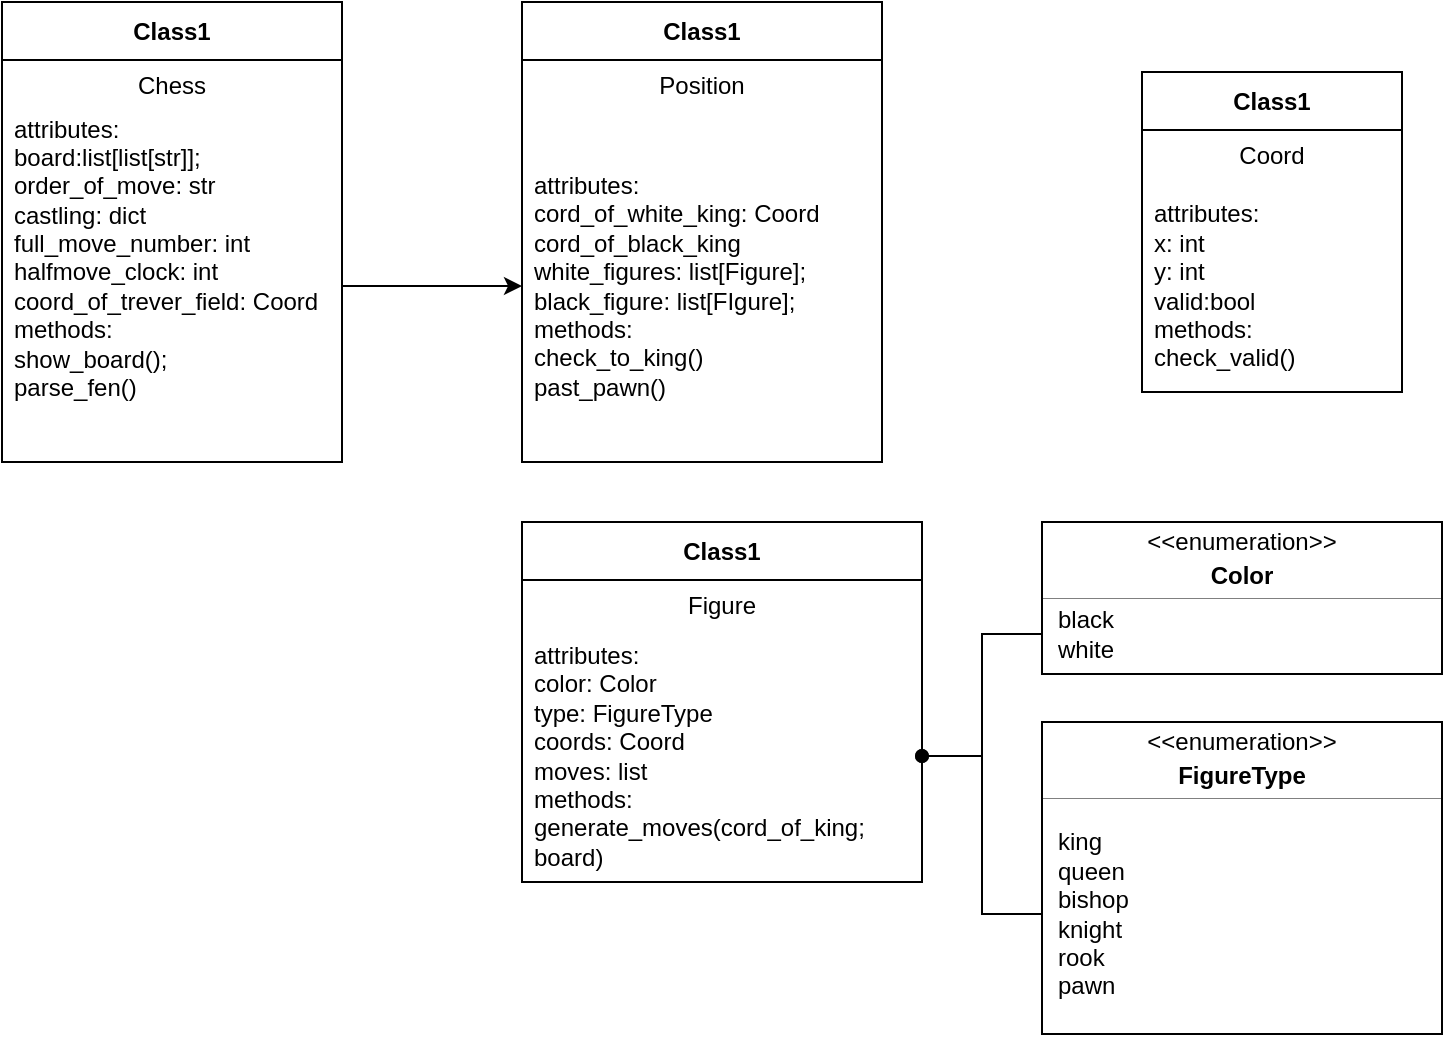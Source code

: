 <mxfile version="28.0.3">
  <diagram name="Страница — 1" id="PBBf1oyh2X9KV8ekjaOp">
    <mxGraphModel dx="1042" dy="572" grid="1" gridSize="10" guides="1" tooltips="1" connect="1" arrows="1" fold="1" page="1" pageScale="1" pageWidth="827" pageHeight="1169" math="0" shadow="0">
      <root>
        <mxCell id="0" />
        <mxCell id="1" parent="0" />
        <mxCell id="Oz1fcivlLv0g8rnI_hOn-1" value="Class1" style="swimlane;fontStyle=1;align=center;verticalAlign=middle;childLayout=stackLayout;horizontal=1;startSize=29;horizontalStack=0;resizeParent=1;resizeParentMax=0;resizeLast=0;collapsible=0;marginBottom=0;html=1;whiteSpace=wrap;" parent="1" vertex="1">
          <mxGeometry x="10" y="30" width="170" height="230" as="geometry" />
        </mxCell>
        <mxCell id="Oz1fcivlLv0g8rnI_hOn-2" value="Chess" style="text;html=1;strokeColor=none;fillColor=none;align=center;verticalAlign=middle;spacingLeft=4;spacingRight=4;overflow=hidden;rotatable=0;points=[[0,0.5],[1,0.5]];portConstraint=eastwest;whiteSpace=wrap;" parent="Oz1fcivlLv0g8rnI_hOn-1" vertex="1">
          <mxGeometry y="29" width="170" height="25" as="geometry" />
        </mxCell>
        <mxCell id="Oz1fcivlLv0g8rnI_hOn-3" value="attributes:&lt;div&gt;board:list[list[str]];&lt;/div&gt;&lt;div&gt;order_of_move: str&lt;/div&gt;&lt;div&gt;castling: dict&lt;/div&gt;&lt;div&gt;full_move_number: int&lt;/div&gt;&lt;div&gt;halfmove_clock: int&lt;/div&gt;&lt;div&gt;coord_of_trever_field: Coord&lt;/div&gt;&lt;div&gt;&lt;div&gt;methods:&lt;/div&gt;&lt;div&gt;show_board();&lt;/div&gt;&lt;/div&gt;&lt;div&gt;parse_fen()&lt;/div&gt;&lt;div&gt;&lt;br&gt;&lt;/div&gt;&lt;div&gt;&lt;br&gt;&lt;/div&gt;&lt;div&gt;&lt;br&gt;&lt;/div&gt;&lt;div&gt;&lt;br&gt;&lt;/div&gt;" style="text;html=1;strokeColor=none;fillColor=none;align=left;verticalAlign=middle;spacingLeft=4;spacingRight=4;overflow=hidden;rotatable=0;points=[[0,0.5],[1,0.5]];portConstraint=eastwest;whiteSpace=wrap;" parent="Oz1fcivlLv0g8rnI_hOn-1" vertex="1">
          <mxGeometry y="54" width="170" height="176" as="geometry" />
        </mxCell>
        <mxCell id="Oz1fcivlLv0g8rnI_hOn-4" value="Class1" style="swimlane;fontStyle=1;align=center;verticalAlign=middle;childLayout=stackLayout;horizontal=1;startSize=29;horizontalStack=0;resizeParent=1;resizeParentMax=0;resizeLast=0;collapsible=0;marginBottom=0;html=1;whiteSpace=wrap;" parent="1" vertex="1">
          <mxGeometry x="270" y="290" width="200" height="180" as="geometry" />
        </mxCell>
        <mxCell id="Oz1fcivlLv0g8rnI_hOn-5" value="Figure" style="text;html=1;strokeColor=none;fillColor=none;align=center;verticalAlign=middle;spacingLeft=4;spacingRight=4;overflow=hidden;rotatable=0;points=[[0,0.5],[1,0.5]];portConstraint=eastwest;whiteSpace=wrap;" parent="Oz1fcivlLv0g8rnI_hOn-4" vertex="1">
          <mxGeometry y="29" width="200" height="25" as="geometry" />
        </mxCell>
        <mxCell id="Oz1fcivlLv0g8rnI_hOn-6" value="attributes:&lt;div&gt;color: Color&lt;/div&gt;&lt;div&gt;type: FigureType&lt;/div&gt;&lt;div&gt;coords: Coord&lt;/div&gt;&lt;div&gt;moves: list&lt;/div&gt;&lt;div&gt;methods:&lt;/div&gt;&lt;div&gt;generate_moves(cord_of_king; board)&lt;/div&gt;" style="text;html=1;strokeColor=none;fillColor=none;align=left;verticalAlign=middle;spacingLeft=4;spacingRight=4;overflow=hidden;rotatable=0;points=[[0,0.5],[1,0.5]];portConstraint=eastwest;whiteSpace=wrap;" parent="Oz1fcivlLv0g8rnI_hOn-4" vertex="1">
          <mxGeometry y="54" width="200" height="126" as="geometry" />
        </mxCell>
        <mxCell id="Oz1fcivlLv0g8rnI_hOn-7" value="Class1" style="swimlane;fontStyle=1;align=center;verticalAlign=middle;childLayout=stackLayout;horizontal=1;startSize=29;horizontalStack=0;resizeParent=1;resizeParentMax=0;resizeLast=0;collapsible=0;marginBottom=0;html=1;whiteSpace=wrap;" parent="1" vertex="1">
          <mxGeometry x="270" y="30" width="180" height="230" as="geometry" />
        </mxCell>
        <mxCell id="Oz1fcivlLv0g8rnI_hOn-8" value="Position" style="text;html=1;strokeColor=none;fillColor=none;align=center;verticalAlign=middle;spacingLeft=4;spacingRight=4;overflow=hidden;rotatable=0;points=[[0,0.5],[1,0.5]];portConstraint=eastwest;whiteSpace=wrap;" parent="Oz1fcivlLv0g8rnI_hOn-7" vertex="1">
          <mxGeometry y="29" width="180" height="25" as="geometry" />
        </mxCell>
        <mxCell id="Oz1fcivlLv0g8rnI_hOn-9" value="attributes:&lt;div&gt;cord_of_white_king: Coord&lt;/div&gt;&lt;div&gt;cord_of_black_king&lt;/div&gt;&lt;div&gt;white_figures: list[Figure];&lt;/div&gt;&lt;div&gt;black_figure: list[FIgure];&lt;br&gt;&lt;div&gt;methods:&lt;/div&gt;&lt;/div&gt;&lt;div&gt;check_to_king()&lt;/div&gt;&lt;div&gt;past_pawn()&lt;/div&gt;" style="text;html=1;strokeColor=none;fillColor=none;align=left;verticalAlign=middle;spacingLeft=4;spacingRight=4;overflow=hidden;rotatable=0;points=[[0,0.5],[1,0.5]];portConstraint=eastwest;whiteSpace=wrap;" parent="Oz1fcivlLv0g8rnI_hOn-7" vertex="1">
          <mxGeometry y="54" width="180" height="176" as="geometry" />
        </mxCell>
        <mxCell id="Oz1fcivlLv0g8rnI_hOn-10" value="Class1" style="swimlane;fontStyle=1;align=center;verticalAlign=middle;childLayout=stackLayout;horizontal=1;startSize=29;horizontalStack=0;resizeParent=1;resizeParentMax=0;resizeLast=0;collapsible=0;marginBottom=0;html=1;whiteSpace=wrap;" parent="1" vertex="1">
          <mxGeometry x="580" y="65" width="130" height="160" as="geometry" />
        </mxCell>
        <mxCell id="Oz1fcivlLv0g8rnI_hOn-11" value="Coord" style="text;html=1;strokeColor=none;fillColor=none;align=center;verticalAlign=middle;spacingLeft=4;spacingRight=4;overflow=hidden;rotatable=0;points=[[0,0.5],[1,0.5]];portConstraint=eastwest;whiteSpace=wrap;" parent="Oz1fcivlLv0g8rnI_hOn-10" vertex="1">
          <mxGeometry y="29" width="130" height="25" as="geometry" />
        </mxCell>
        <mxCell id="Oz1fcivlLv0g8rnI_hOn-12" value="attributes:&lt;div&gt;x: int&lt;/div&gt;&lt;div&gt;y: int&lt;/div&gt;&lt;div&gt;valid:bool&lt;/div&gt;&lt;div&gt;methods:&lt;/div&gt;&lt;div&gt;check_valid()&lt;/div&gt;" style="text;html=1;strokeColor=none;fillColor=none;align=left;verticalAlign=middle;spacingLeft=4;spacingRight=4;overflow=hidden;rotatable=0;points=[[0,0.5],[1,0.5]];portConstraint=eastwest;whiteSpace=wrap;" parent="Oz1fcivlLv0g8rnI_hOn-10" vertex="1">
          <mxGeometry y="54" width="130" height="106" as="geometry" />
        </mxCell>
        <mxCell id="Oz1fcivlLv0g8rnI_hOn-18" value="" style="fontStyle=1;align=center;verticalAlign=middle;childLayout=stackLayout;horizontal=1;horizontalStack=0;resizeParent=1;resizeParentMax=0;resizeLast=0;marginBottom=0;" parent="1" vertex="1">
          <mxGeometry x="530" y="290" width="200" height="76" as="geometry" />
        </mxCell>
        <mxCell id="Oz1fcivlLv0g8rnI_hOn-19" value="&amp;lt;&amp;lt;enumeration&amp;gt;&amp;gt;" style="html=1;align=center;spacing=0;verticalAlign=middle;strokeColor=none;fillColor=none;whiteSpace=wrap;" parent="Oz1fcivlLv0g8rnI_hOn-18" vertex="1">
          <mxGeometry width="200" height="20" as="geometry" />
        </mxCell>
        <mxCell id="Oz1fcivlLv0g8rnI_hOn-20" value="Color" style="html=1;align=center;spacing=0;verticalAlign=middle;strokeColor=none;fillColor=none;whiteSpace=wrap;fontStyle=1;" parent="Oz1fcivlLv0g8rnI_hOn-18" vertex="1">
          <mxGeometry y="20" width="200" height="14" as="geometry" />
        </mxCell>
        <mxCell id="Oz1fcivlLv0g8rnI_hOn-21" value="" style="line;strokeWidth=0.25;fillColor=none;align=left;verticalAlign=middle;spacingTop=-1;spacingLeft=3;spacingRight=3;rotatable=0;labelPosition=right;points=[];portConstraint=eastwest;" parent="Oz1fcivlLv0g8rnI_hOn-18" vertex="1">
          <mxGeometry y="34" width="200" height="8" as="geometry" />
        </mxCell>
        <mxCell id="Oz1fcivlLv0g8rnI_hOn-22" value="black&lt;div&gt;white&lt;/div&gt;" style="html=1;align=left;spacing=0;spacingLeft=8;verticalAlign=middle;strokeColor=none;fillColor=none;whiteSpace=wrap;" parent="Oz1fcivlLv0g8rnI_hOn-18" vertex="1">
          <mxGeometry y="42" width="200" height="28" as="geometry" />
        </mxCell>
        <mxCell id="Oz1fcivlLv0g8rnI_hOn-24" value="" style="html=1;align=left;spacing=0;spacingLeft=8;verticalAlign=middle;strokeColor=none;fillColor=none;whiteSpace=wrap;" parent="Oz1fcivlLv0g8rnI_hOn-18" vertex="1">
          <mxGeometry y="70" width="200" height="6" as="geometry" />
        </mxCell>
        <mxCell id="Oz1fcivlLv0g8rnI_hOn-25" value="" style="fontStyle=1;align=center;verticalAlign=middle;childLayout=stackLayout;horizontal=1;horizontalStack=0;resizeParent=1;resizeParentMax=0;resizeLast=0;marginBottom=0;" parent="1" vertex="1">
          <mxGeometry x="530" y="390" width="200" height="156" as="geometry" />
        </mxCell>
        <mxCell id="Oz1fcivlLv0g8rnI_hOn-26" value="&amp;lt;&amp;lt;enumeration&amp;gt;&amp;gt;" style="html=1;align=center;spacing=0;verticalAlign=middle;strokeColor=none;fillColor=none;whiteSpace=wrap;" parent="Oz1fcivlLv0g8rnI_hOn-25" vertex="1">
          <mxGeometry width="200" height="20" as="geometry" />
        </mxCell>
        <mxCell id="Oz1fcivlLv0g8rnI_hOn-27" value="FigureType" style="html=1;align=center;spacing=0;verticalAlign=middle;strokeColor=none;fillColor=none;whiteSpace=wrap;fontStyle=1;" parent="Oz1fcivlLv0g8rnI_hOn-25" vertex="1">
          <mxGeometry y="20" width="200" height="14" as="geometry" />
        </mxCell>
        <mxCell id="Oz1fcivlLv0g8rnI_hOn-28" value="" style="line;strokeWidth=0.25;fillColor=none;align=left;verticalAlign=middle;spacingTop=-1;spacingLeft=3;spacingRight=3;rotatable=0;labelPosition=right;points=[];portConstraint=eastwest;" parent="Oz1fcivlLv0g8rnI_hOn-25" vertex="1">
          <mxGeometry y="34" width="200" height="8" as="geometry" />
        </mxCell>
        <mxCell id="Oz1fcivlLv0g8rnI_hOn-29" value="king&lt;div&gt;queen&lt;br&gt;&lt;div&gt;bishop&lt;/div&gt;&lt;div&gt;knight&lt;/div&gt;&lt;div&gt;rook&lt;/div&gt;&lt;div&gt;pawn&lt;/div&gt;&lt;/div&gt;" style="html=1;align=left;spacing=0;spacingLeft=8;verticalAlign=middle;strokeColor=none;fillColor=none;whiteSpace=wrap;" parent="Oz1fcivlLv0g8rnI_hOn-25" vertex="1">
          <mxGeometry y="42" width="200" height="108" as="geometry" />
        </mxCell>
        <mxCell id="Oz1fcivlLv0g8rnI_hOn-31" value="" style="html=1;align=left;spacing=0;spacingLeft=8;verticalAlign=middle;strokeColor=none;fillColor=none;whiteSpace=wrap;" parent="Oz1fcivlLv0g8rnI_hOn-25" vertex="1">
          <mxGeometry y="150" width="200" height="6" as="geometry" />
        </mxCell>
        <mxCell id="9AvrspACcUWZhjHOTMCS-1" value="" style="edgeStyle=orthogonalEdgeStyle;rounded=0;orthogonalLoop=1;jettySize=auto;html=1;endArrow=oval;endFill=1;" parent="1" source="Oz1fcivlLv0g8rnI_hOn-22" target="Oz1fcivlLv0g8rnI_hOn-6" edge="1">
          <mxGeometry relative="1" as="geometry" />
        </mxCell>
        <mxCell id="9AvrspACcUWZhjHOTMCS-10" value="" style="edgeStyle=orthogonalEdgeStyle;rounded=0;orthogonalLoop=1;jettySize=auto;html=1;endArrow=oval;endFill=1;" parent="1" source="Oz1fcivlLv0g8rnI_hOn-29" target="Oz1fcivlLv0g8rnI_hOn-6" edge="1">
          <mxGeometry relative="1" as="geometry" />
        </mxCell>
        <mxCell id="9AvrspACcUWZhjHOTMCS-14" value="" style="edgeStyle=orthogonalEdgeStyle;rounded=0;orthogonalLoop=1;jettySize=auto;html=1;" parent="1" source="Oz1fcivlLv0g8rnI_hOn-3" target="Oz1fcivlLv0g8rnI_hOn-9" edge="1">
          <mxGeometry relative="1" as="geometry" />
        </mxCell>
      </root>
    </mxGraphModel>
  </diagram>
</mxfile>
